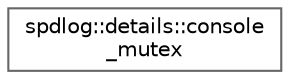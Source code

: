 digraph "类继承关系图"
{
 // LATEX_PDF_SIZE
  bgcolor="transparent";
  edge [fontname=Helvetica,fontsize=10,labelfontname=Helvetica,labelfontsize=10];
  node [fontname=Helvetica,fontsize=10,shape=box,height=0.2,width=0.4];
  rankdir="LR";
  Node0 [id="Node000000",label="spdlog::details::console\l_mutex",height=0.2,width=0.4,color="grey40", fillcolor="white", style="filled",URL="$structspdlog_1_1details_1_1console__mutex.html",tooltip=" "];
}
